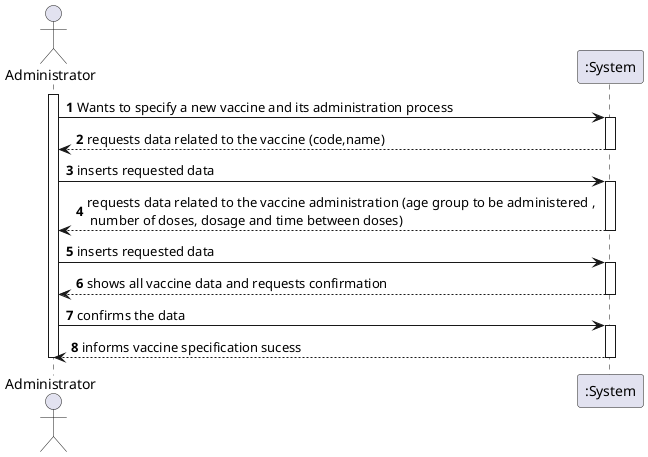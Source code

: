 @startuml
autonumber
actor "Administrator" as Admin

activate Admin
Admin -> ":System" : Wants to specify a new vaccine and its administration process
activate ":System"
":System" --> Admin : requests data related to the vaccine (code,name)
deactivate ":System"

Admin -> ":System" : inserts requested data
activate ":System"
":System" --> Admin : requests data related to the vaccine administration (age group to be administered , \n number of doses, dosage and time between doses)
deactivate ":System"

Admin -> ":System" : inserts requested data
activate ":System"
":System" --> Admin : shows all vaccine data and requests confirmation
deactivate ":System"

Admin -> ":System" : confirms the data
activate ":System"
":System" --> Admin : informs vaccine specification sucess
deactivate ":System"

deactivate Admin

@enduml